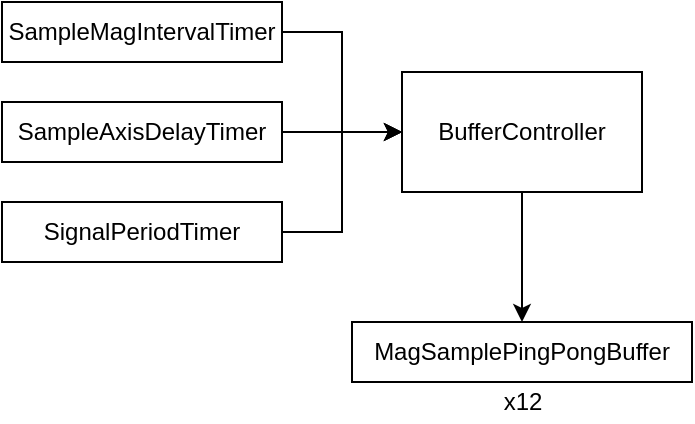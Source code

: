 <mxfile version="16.5.2" type="github">
  <diagram id="c6SIEI6ALqYYKnOjhYvD" name="Page-1">
    <mxGraphModel dx="1422" dy="820" grid="1" gridSize="10" guides="1" tooltips="1" connect="1" arrows="1" fold="1" page="1" pageScale="1" pageWidth="850" pageHeight="1100" math="0" shadow="0">
      <root>
        <mxCell id="0" />
        <mxCell id="1" parent="0" />
        <mxCell id="OWAue3CLm3Fr0hzVqL13-7" style="edgeStyle=orthogonalEdgeStyle;rounded=0;orthogonalLoop=1;jettySize=auto;html=1;" edge="1" parent="1" source="OWAue3CLm3Fr0hzVqL13-1" target="OWAue3CLm3Fr0hzVqL13-6">
          <mxGeometry relative="1" as="geometry" />
        </mxCell>
        <mxCell id="OWAue3CLm3Fr0hzVqL13-1" value="BufferController" style="rounded=0;whiteSpace=wrap;html=1;" vertex="1" parent="1">
          <mxGeometry x="360" y="315" width="120" height="60" as="geometry" />
        </mxCell>
        <mxCell id="OWAue3CLm3Fr0hzVqL13-9" style="edgeStyle=orthogonalEdgeStyle;rounded=0;orthogonalLoop=1;jettySize=auto;html=1;" edge="1" parent="1" source="OWAue3CLm3Fr0hzVqL13-2" target="OWAue3CLm3Fr0hzVqL13-1">
          <mxGeometry relative="1" as="geometry" />
        </mxCell>
        <mxCell id="OWAue3CLm3Fr0hzVqL13-2" value="SampleAxisDelayTimer" style="rounded=0;whiteSpace=wrap;html=1;" vertex="1" parent="1">
          <mxGeometry x="160" y="330" width="140" height="30" as="geometry" />
        </mxCell>
        <mxCell id="OWAue3CLm3Fr0hzVqL13-8" style="edgeStyle=orthogonalEdgeStyle;rounded=0;orthogonalLoop=1;jettySize=auto;html=1;" edge="1" parent="1" source="OWAue3CLm3Fr0hzVqL13-3" target="OWAue3CLm3Fr0hzVqL13-1">
          <mxGeometry relative="1" as="geometry">
            <Array as="points">
              <mxPoint x="330" y="295" />
              <mxPoint x="330" y="345" />
            </Array>
          </mxGeometry>
        </mxCell>
        <mxCell id="OWAue3CLm3Fr0hzVqL13-3" value="SampleMagIntervalTimer" style="rounded=0;whiteSpace=wrap;html=1;" vertex="1" parent="1">
          <mxGeometry x="160" y="280" width="140" height="30" as="geometry" />
        </mxCell>
        <mxCell id="OWAue3CLm3Fr0hzVqL13-10" style="edgeStyle=orthogonalEdgeStyle;rounded=0;orthogonalLoop=1;jettySize=auto;html=1;" edge="1" parent="1" source="OWAue3CLm3Fr0hzVqL13-5" target="OWAue3CLm3Fr0hzVqL13-1">
          <mxGeometry relative="1" as="geometry">
            <Array as="points">
              <mxPoint x="330" y="395" />
              <mxPoint x="330" y="345" />
            </Array>
          </mxGeometry>
        </mxCell>
        <mxCell id="OWAue3CLm3Fr0hzVqL13-5" value="SignalPeriodTimer" style="rounded=0;whiteSpace=wrap;html=1;" vertex="1" parent="1">
          <mxGeometry x="160" y="380" width="140" height="30" as="geometry" />
        </mxCell>
        <mxCell id="OWAue3CLm3Fr0hzVqL13-6" value="MagSamplePingPongBuffer" style="rounded=0;whiteSpace=wrap;html=1;" vertex="1" parent="1">
          <mxGeometry x="335" y="440" width="170" height="30" as="geometry" />
        </mxCell>
        <mxCell id="OWAue3CLm3Fr0hzVqL13-11" value="x12" style="text;html=1;align=center;verticalAlign=middle;resizable=0;points=[];autosize=1;strokeColor=none;fillColor=none;" vertex="1" parent="1">
          <mxGeometry x="405" y="470" width="30" height="20" as="geometry" />
        </mxCell>
      </root>
    </mxGraphModel>
  </diagram>
</mxfile>
